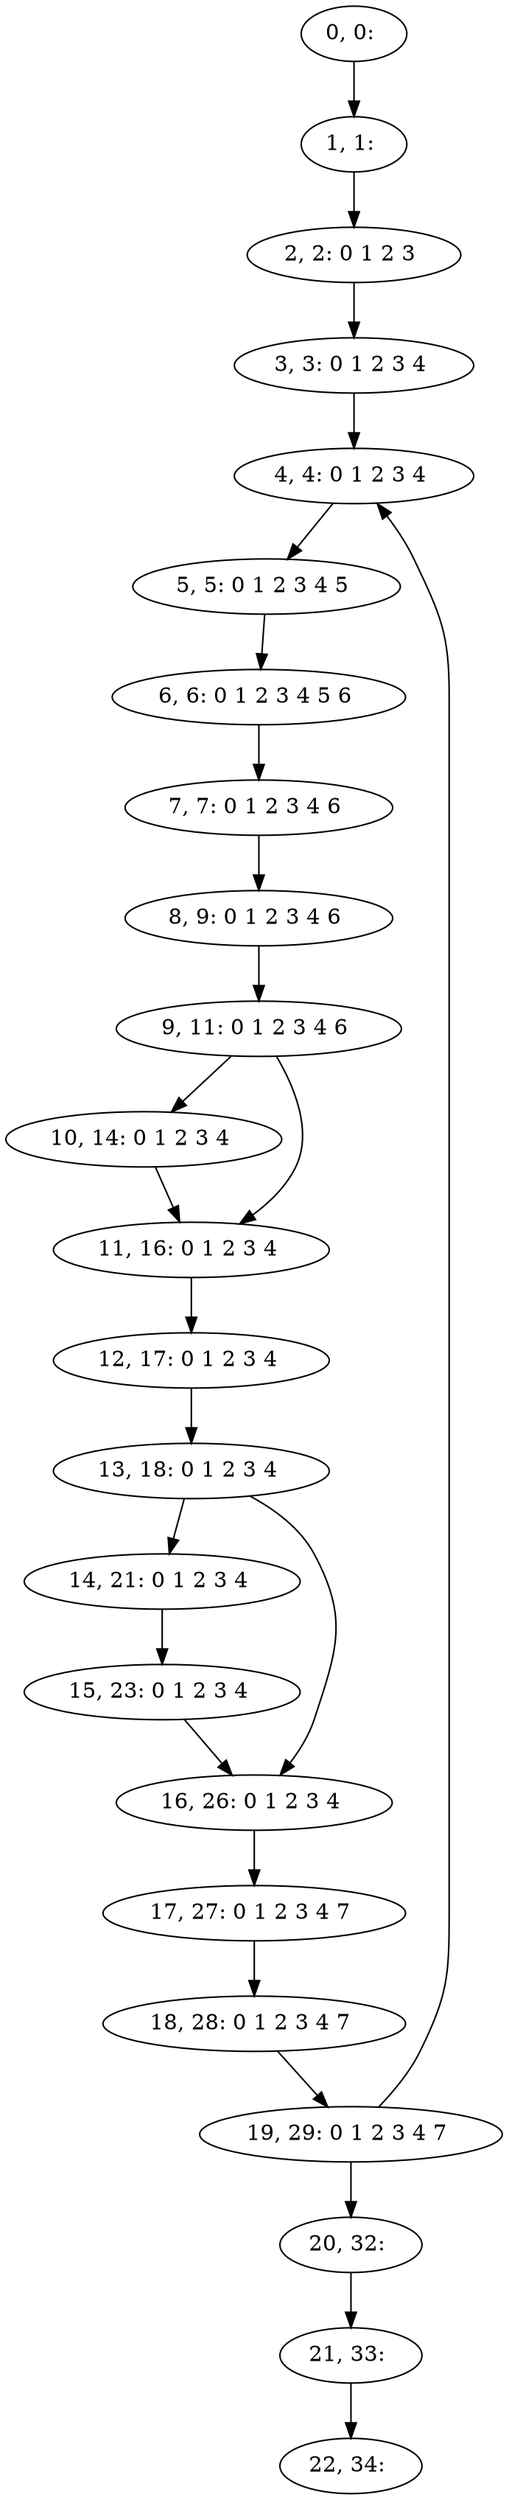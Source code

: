 digraph G {
0[label="0, 0: "];
1[label="1, 1: "];
2[label="2, 2: 0 1 2 3 "];
3[label="3, 3: 0 1 2 3 4 "];
4[label="4, 4: 0 1 2 3 4 "];
5[label="5, 5: 0 1 2 3 4 5 "];
6[label="6, 6: 0 1 2 3 4 5 6 "];
7[label="7, 7: 0 1 2 3 4 6 "];
8[label="8, 9: 0 1 2 3 4 6 "];
9[label="9, 11: 0 1 2 3 4 6 "];
10[label="10, 14: 0 1 2 3 4 "];
11[label="11, 16: 0 1 2 3 4 "];
12[label="12, 17: 0 1 2 3 4 "];
13[label="13, 18: 0 1 2 3 4 "];
14[label="14, 21: 0 1 2 3 4 "];
15[label="15, 23: 0 1 2 3 4 "];
16[label="16, 26: 0 1 2 3 4 "];
17[label="17, 27: 0 1 2 3 4 7 "];
18[label="18, 28: 0 1 2 3 4 7 "];
19[label="19, 29: 0 1 2 3 4 7 "];
20[label="20, 32: "];
21[label="21, 33: "];
22[label="22, 34: "];
0->1 ;
1->2 ;
2->3 ;
3->4 ;
4->5 ;
5->6 ;
6->7 ;
7->8 ;
8->9 ;
9->10 ;
9->11 ;
10->11 ;
11->12 ;
12->13 ;
13->14 ;
13->16 ;
14->15 ;
15->16 ;
16->17 ;
17->18 ;
18->19 ;
19->20 ;
19->4 ;
20->21 ;
21->22 ;
}
